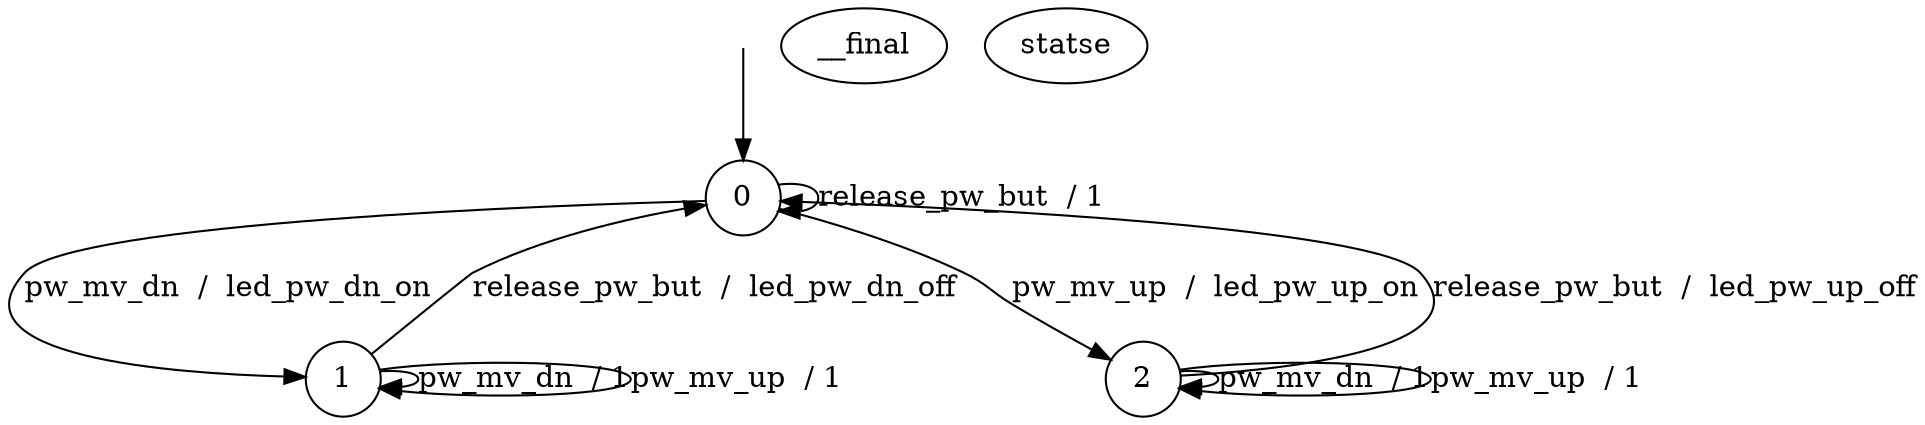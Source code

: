 digraph g {

	s0 [shape="circle" label="0"];
	s1 [shape="circle" label="1"];
	s2 [shape="circle" label="2"];
	s0 -> s1 [label="pw_mv_dn  /  led_pw_dn_on"];
	s0 -> s0 [label="release_pw_but  / 1"];
	s0 -> s2 [label="pw_mv_up  /  led_pw_up_on"];
	s1 -> s1 [label="pw_mv_dn  / 1"];
	s1 -> s0 [label="release_pw_but  /  led_pw_dn_off"];
	s1 -> s1 [label="pw_mv_up  / 1"];
	s2 -> s2 [label="pw_mv_dn  / 1"];
	s2 -> s0 [label="release_pw_but  /  led_pw_up_off"];
	s2 -> s2 [label="pw_mv_up  / 1"];

__start0 [label="" shape="none" width="0" height="0"];
__start0 -> s0;
__final statse{
    s1

}
}
